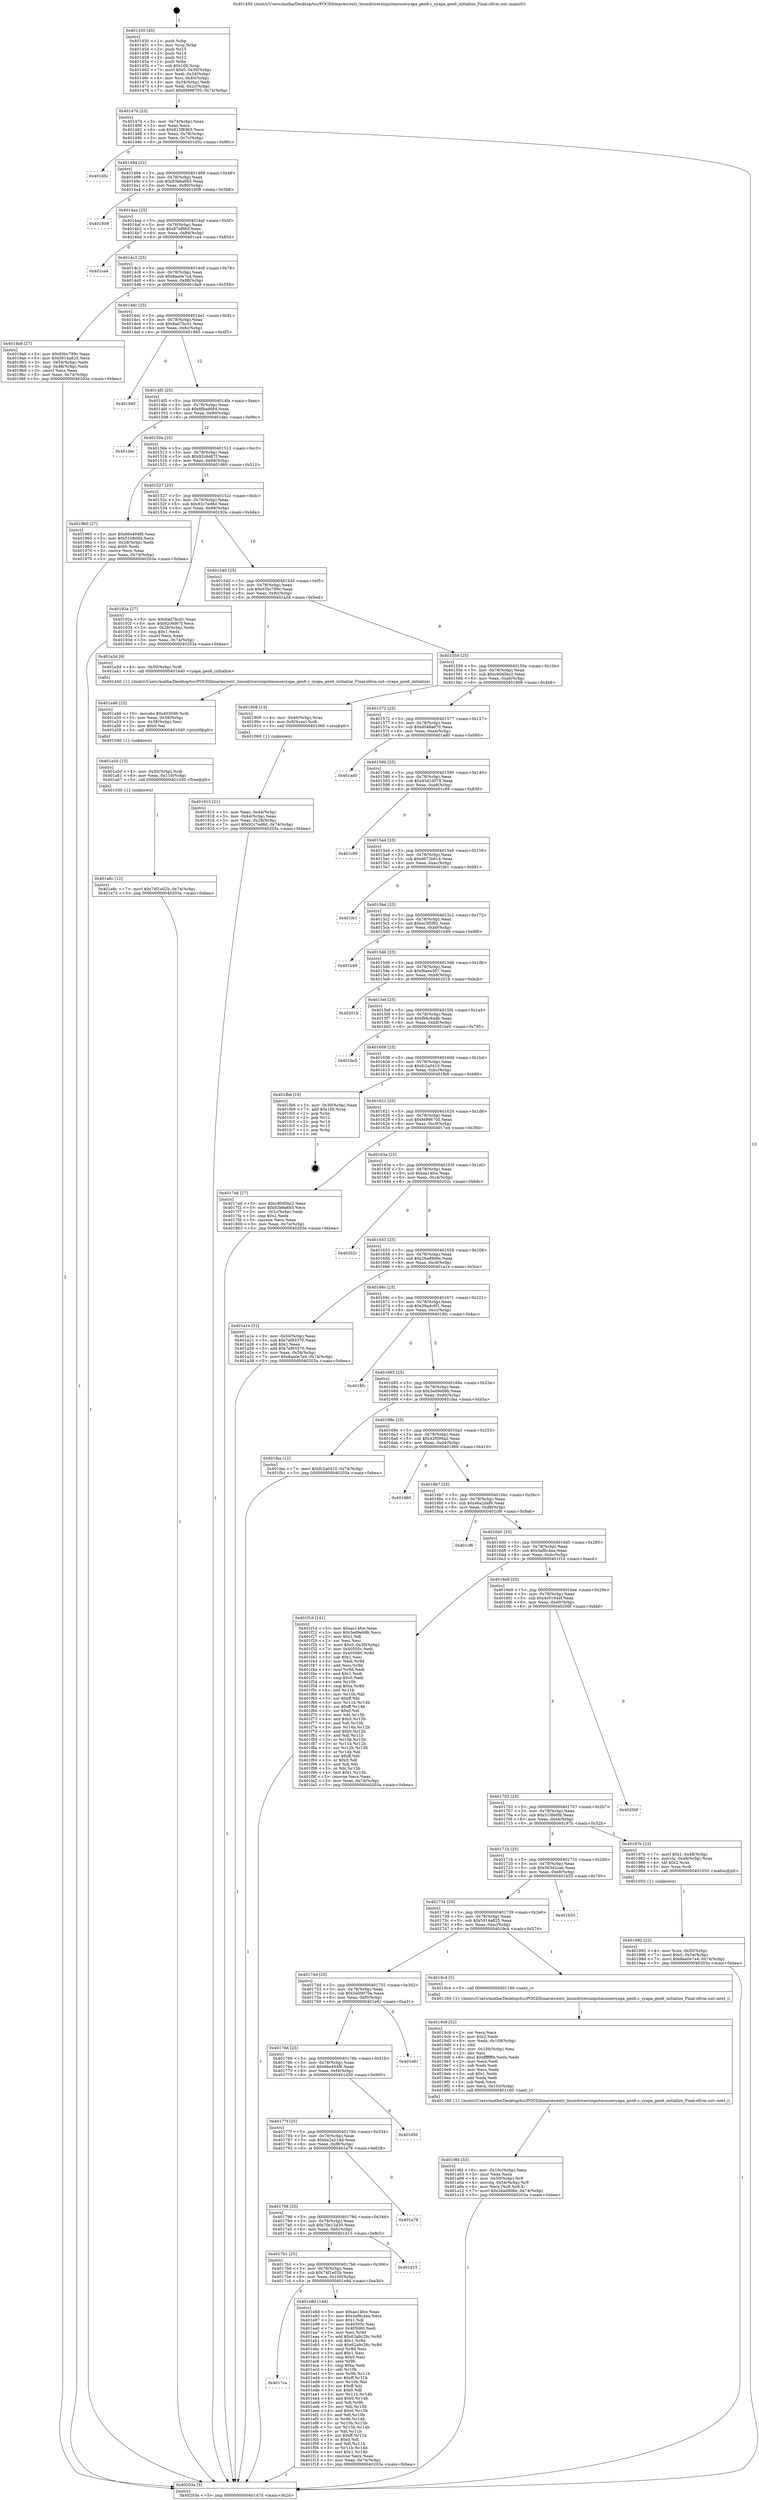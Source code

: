 digraph "0x401450" {
  label = "0x401450 (/mnt/c/Users/mathe/Desktop/tcc/POCII/binaries/extr_linuxdriversinputmousecyapa_gen6.c_cyapa_gen6_initialize_Final-ollvm.out::main(0))"
  labelloc = "t"
  node[shape=record]

  Entry [label="",width=0.3,height=0.3,shape=circle,fillcolor=black,style=filled]
  "0x40147d" [label="{
     0x40147d [23]\l
     | [instrs]\l
     &nbsp;&nbsp;0x40147d \<+3\>: mov -0x74(%rbp),%eax\l
     &nbsp;&nbsp;0x401480 \<+2\>: mov %eax,%ecx\l
     &nbsp;&nbsp;0x401482 \<+6\>: sub $0x815f8363,%ecx\l
     &nbsp;&nbsp;0x401488 \<+3\>: mov %eax,-0x78(%rbp)\l
     &nbsp;&nbsp;0x40148b \<+3\>: mov %ecx,-0x7c(%rbp)\l
     &nbsp;&nbsp;0x40148e \<+6\>: je 0000000000401d5c \<main+0x90c\>\l
  }"]
  "0x401d5c" [label="{
     0x401d5c\l
  }", style=dashed]
  "0x401494" [label="{
     0x401494 [22]\l
     | [instrs]\l
     &nbsp;&nbsp;0x401494 \<+5\>: jmp 0000000000401499 \<main+0x49\>\l
     &nbsp;&nbsp;0x401499 \<+3\>: mov -0x78(%rbp),%eax\l
     &nbsp;&nbsp;0x40149c \<+5\>: sub $0x83b6a6b5,%eax\l
     &nbsp;&nbsp;0x4014a1 \<+3\>: mov %eax,-0x80(%rbp)\l
     &nbsp;&nbsp;0x4014a4 \<+6\>: je 0000000000401808 \<main+0x3b8\>\l
  }"]
  Exit [label="",width=0.3,height=0.3,shape=circle,fillcolor=black,style=filled,peripheries=2]
  "0x401808" [label="{
     0x401808\l
  }", style=dashed]
  "0x4014aa" [label="{
     0x4014aa [25]\l
     | [instrs]\l
     &nbsp;&nbsp;0x4014aa \<+5\>: jmp 00000000004014af \<main+0x5f\>\l
     &nbsp;&nbsp;0x4014af \<+3\>: mov -0x78(%rbp),%eax\l
     &nbsp;&nbsp;0x4014b2 \<+5\>: sub $0x87ef6fcf,%eax\l
     &nbsp;&nbsp;0x4014b7 \<+6\>: mov %eax,-0x84(%rbp)\l
     &nbsp;&nbsp;0x4014bd \<+6\>: je 0000000000401ca4 \<main+0x854\>\l
  }"]
  "0x4017ca" [label="{
     0x4017ca\l
  }", style=dashed]
  "0x401ca4" [label="{
     0x401ca4\l
  }", style=dashed]
  "0x4014c3" [label="{
     0x4014c3 [25]\l
     | [instrs]\l
     &nbsp;&nbsp;0x4014c3 \<+5\>: jmp 00000000004014c8 \<main+0x78\>\l
     &nbsp;&nbsp;0x4014c8 \<+3\>: mov -0x78(%rbp),%eax\l
     &nbsp;&nbsp;0x4014cb \<+5\>: sub $0x8aa0e7a4,%eax\l
     &nbsp;&nbsp;0x4014d0 \<+6\>: mov %eax,-0x88(%rbp)\l
     &nbsp;&nbsp;0x4014d6 \<+6\>: je 00000000004019a9 \<main+0x559\>\l
  }"]
  "0x401e8d" [label="{
     0x401e8d [144]\l
     | [instrs]\l
     &nbsp;&nbsp;0x401e8d \<+5\>: mov $0xae14fce,%eax\l
     &nbsp;&nbsp;0x401e92 \<+5\>: mov $0x4af8c4ea,%ecx\l
     &nbsp;&nbsp;0x401e97 \<+2\>: mov $0x1,%dl\l
     &nbsp;&nbsp;0x401e99 \<+7\>: mov 0x40505c,%esi\l
     &nbsp;&nbsp;0x401ea0 \<+7\>: mov 0x405060,%edi\l
     &nbsp;&nbsp;0x401ea7 \<+3\>: mov %esi,%r8d\l
     &nbsp;&nbsp;0x401eaa \<+7\>: add $0x62a9c28c,%r8d\l
     &nbsp;&nbsp;0x401eb1 \<+4\>: sub $0x1,%r8d\l
     &nbsp;&nbsp;0x401eb5 \<+7\>: sub $0x62a9c28c,%r8d\l
     &nbsp;&nbsp;0x401ebc \<+4\>: imul %r8d,%esi\l
     &nbsp;&nbsp;0x401ec0 \<+3\>: and $0x1,%esi\l
     &nbsp;&nbsp;0x401ec3 \<+3\>: cmp $0x0,%esi\l
     &nbsp;&nbsp;0x401ec6 \<+4\>: sete %r9b\l
     &nbsp;&nbsp;0x401eca \<+3\>: cmp $0xa,%edi\l
     &nbsp;&nbsp;0x401ecd \<+4\>: setl %r10b\l
     &nbsp;&nbsp;0x401ed1 \<+3\>: mov %r9b,%r11b\l
     &nbsp;&nbsp;0x401ed4 \<+4\>: xor $0xff,%r11b\l
     &nbsp;&nbsp;0x401ed8 \<+3\>: mov %r10b,%bl\l
     &nbsp;&nbsp;0x401edb \<+3\>: xor $0xff,%bl\l
     &nbsp;&nbsp;0x401ede \<+3\>: xor $0x0,%dl\l
     &nbsp;&nbsp;0x401ee1 \<+3\>: mov %r11b,%r14b\l
     &nbsp;&nbsp;0x401ee4 \<+4\>: and $0x0,%r14b\l
     &nbsp;&nbsp;0x401ee8 \<+3\>: and %dl,%r9b\l
     &nbsp;&nbsp;0x401eeb \<+3\>: mov %bl,%r15b\l
     &nbsp;&nbsp;0x401eee \<+4\>: and $0x0,%r15b\l
     &nbsp;&nbsp;0x401ef2 \<+3\>: and %dl,%r10b\l
     &nbsp;&nbsp;0x401ef5 \<+3\>: or %r9b,%r14b\l
     &nbsp;&nbsp;0x401ef8 \<+3\>: or %r10b,%r15b\l
     &nbsp;&nbsp;0x401efb \<+3\>: xor %r15b,%r14b\l
     &nbsp;&nbsp;0x401efe \<+3\>: or %bl,%r11b\l
     &nbsp;&nbsp;0x401f01 \<+4\>: xor $0xff,%r11b\l
     &nbsp;&nbsp;0x401f05 \<+3\>: or $0x0,%dl\l
     &nbsp;&nbsp;0x401f08 \<+3\>: and %dl,%r11b\l
     &nbsp;&nbsp;0x401f0b \<+3\>: or %r11b,%r14b\l
     &nbsp;&nbsp;0x401f0e \<+4\>: test $0x1,%r14b\l
     &nbsp;&nbsp;0x401f12 \<+3\>: cmovne %ecx,%eax\l
     &nbsp;&nbsp;0x401f15 \<+3\>: mov %eax,-0x74(%rbp)\l
     &nbsp;&nbsp;0x401f18 \<+5\>: jmp 000000000040203a \<main+0xbea\>\l
  }"]
  "0x4019a9" [label="{
     0x4019a9 [27]\l
     | [instrs]\l
     &nbsp;&nbsp;0x4019a9 \<+5\>: mov $0x93bc799c,%eax\l
     &nbsp;&nbsp;0x4019ae \<+5\>: mov $0x5914a825,%ecx\l
     &nbsp;&nbsp;0x4019b3 \<+3\>: mov -0x54(%rbp),%edx\l
     &nbsp;&nbsp;0x4019b6 \<+3\>: cmp -0x48(%rbp),%edx\l
     &nbsp;&nbsp;0x4019b9 \<+3\>: cmovl %ecx,%eax\l
     &nbsp;&nbsp;0x4019bc \<+3\>: mov %eax,-0x74(%rbp)\l
     &nbsp;&nbsp;0x4019bf \<+5\>: jmp 000000000040203a \<main+0xbea\>\l
  }"]
  "0x4014dc" [label="{
     0x4014dc [25]\l
     | [instrs]\l
     &nbsp;&nbsp;0x4014dc \<+5\>: jmp 00000000004014e1 \<main+0x91\>\l
     &nbsp;&nbsp;0x4014e1 \<+3\>: mov -0x78(%rbp),%eax\l
     &nbsp;&nbsp;0x4014e4 \<+5\>: sub $0x8ad7bcd1,%eax\l
     &nbsp;&nbsp;0x4014e9 \<+6\>: mov %eax,-0x8c(%rbp)\l
     &nbsp;&nbsp;0x4014ef \<+6\>: je 0000000000401945 \<main+0x4f5\>\l
  }"]
  "0x4017b1" [label="{
     0x4017b1 [25]\l
     | [instrs]\l
     &nbsp;&nbsp;0x4017b1 \<+5\>: jmp 00000000004017b6 \<main+0x366\>\l
     &nbsp;&nbsp;0x4017b6 \<+3\>: mov -0x78(%rbp),%eax\l
     &nbsp;&nbsp;0x4017b9 \<+5\>: sub $0x74f1e02b,%eax\l
     &nbsp;&nbsp;0x4017be \<+6\>: mov %eax,-0x100(%rbp)\l
     &nbsp;&nbsp;0x4017c4 \<+6\>: je 0000000000401e8d \<main+0xa3d\>\l
  }"]
  "0x401945" [label="{
     0x401945\l
  }", style=dashed]
  "0x4014f5" [label="{
     0x4014f5 [25]\l
     | [instrs]\l
     &nbsp;&nbsp;0x4014f5 \<+5\>: jmp 00000000004014fa \<main+0xaa\>\l
     &nbsp;&nbsp;0x4014fa \<+3\>: mov -0x78(%rbp),%eax\l
     &nbsp;&nbsp;0x4014fd \<+5\>: sub $0x8fbad684,%eax\l
     &nbsp;&nbsp;0x401502 \<+6\>: mov %eax,-0x90(%rbp)\l
     &nbsp;&nbsp;0x401508 \<+6\>: je 0000000000401dec \<main+0x99c\>\l
  }"]
  "0x401d15" [label="{
     0x401d15\l
  }", style=dashed]
  "0x401dec" [label="{
     0x401dec\l
  }", style=dashed]
  "0x40150e" [label="{
     0x40150e [25]\l
     | [instrs]\l
     &nbsp;&nbsp;0x40150e \<+5\>: jmp 0000000000401513 \<main+0xc3\>\l
     &nbsp;&nbsp;0x401513 \<+3\>: mov -0x78(%rbp),%eax\l
     &nbsp;&nbsp;0x401516 \<+5\>: sub $0x92c6d67f,%eax\l
     &nbsp;&nbsp;0x40151b \<+6\>: mov %eax,-0x94(%rbp)\l
     &nbsp;&nbsp;0x401521 \<+6\>: je 0000000000401960 \<main+0x510\>\l
  }"]
  "0x401798" [label="{
     0x401798 [25]\l
     | [instrs]\l
     &nbsp;&nbsp;0x401798 \<+5\>: jmp 000000000040179d \<main+0x34d\>\l
     &nbsp;&nbsp;0x40179d \<+3\>: mov -0x78(%rbp),%eax\l
     &nbsp;&nbsp;0x4017a0 \<+5\>: sub $0x70e12d30,%eax\l
     &nbsp;&nbsp;0x4017a5 \<+6\>: mov %eax,-0xfc(%rbp)\l
     &nbsp;&nbsp;0x4017ab \<+6\>: je 0000000000401d15 \<main+0x8c5\>\l
  }"]
  "0x401960" [label="{
     0x401960 [27]\l
     | [instrs]\l
     &nbsp;&nbsp;0x401960 \<+5\>: mov $0x66e494f6,%eax\l
     &nbsp;&nbsp;0x401965 \<+5\>: mov $0x510fe0fd,%ecx\l
     &nbsp;&nbsp;0x40196a \<+3\>: mov -0x28(%rbp),%edx\l
     &nbsp;&nbsp;0x40196d \<+3\>: cmp $0x0,%edx\l
     &nbsp;&nbsp;0x401970 \<+3\>: cmove %ecx,%eax\l
     &nbsp;&nbsp;0x401973 \<+3\>: mov %eax,-0x74(%rbp)\l
     &nbsp;&nbsp;0x401976 \<+5\>: jmp 000000000040203a \<main+0xbea\>\l
  }"]
  "0x401527" [label="{
     0x401527 [25]\l
     | [instrs]\l
     &nbsp;&nbsp;0x401527 \<+5\>: jmp 000000000040152c \<main+0xdc\>\l
     &nbsp;&nbsp;0x40152c \<+3\>: mov -0x78(%rbp),%eax\l
     &nbsp;&nbsp;0x40152f \<+5\>: sub $0x92c7ed6d,%eax\l
     &nbsp;&nbsp;0x401534 \<+6\>: mov %eax,-0x98(%rbp)\l
     &nbsp;&nbsp;0x40153a \<+6\>: je 000000000040192a \<main+0x4da\>\l
  }"]
  "0x401a78" [label="{
     0x401a78\l
  }", style=dashed]
  "0x40192a" [label="{
     0x40192a [27]\l
     | [instrs]\l
     &nbsp;&nbsp;0x40192a \<+5\>: mov $0x8ad7bcd1,%eax\l
     &nbsp;&nbsp;0x40192f \<+5\>: mov $0x92c6d67f,%ecx\l
     &nbsp;&nbsp;0x401934 \<+3\>: mov -0x28(%rbp),%edx\l
     &nbsp;&nbsp;0x401937 \<+3\>: cmp $0x1,%edx\l
     &nbsp;&nbsp;0x40193a \<+3\>: cmovl %ecx,%eax\l
     &nbsp;&nbsp;0x40193d \<+3\>: mov %eax,-0x74(%rbp)\l
     &nbsp;&nbsp;0x401940 \<+5\>: jmp 000000000040203a \<main+0xbea\>\l
  }"]
  "0x401540" [label="{
     0x401540 [25]\l
     | [instrs]\l
     &nbsp;&nbsp;0x401540 \<+5\>: jmp 0000000000401545 \<main+0xf5\>\l
     &nbsp;&nbsp;0x401545 \<+3\>: mov -0x78(%rbp),%eax\l
     &nbsp;&nbsp;0x401548 \<+5\>: sub $0x93bc799c,%eax\l
     &nbsp;&nbsp;0x40154d \<+6\>: mov %eax,-0x9c(%rbp)\l
     &nbsp;&nbsp;0x401553 \<+6\>: je 0000000000401a3d \<main+0x5ed\>\l
  }"]
  "0x40177f" [label="{
     0x40177f [25]\l
     | [instrs]\l
     &nbsp;&nbsp;0x40177f \<+5\>: jmp 0000000000401784 \<main+0x334\>\l
     &nbsp;&nbsp;0x401784 \<+3\>: mov -0x78(%rbp),%eax\l
     &nbsp;&nbsp;0x401787 \<+5\>: sub $0x6e2a214d,%eax\l
     &nbsp;&nbsp;0x40178c \<+6\>: mov %eax,-0xf8(%rbp)\l
     &nbsp;&nbsp;0x401792 \<+6\>: je 0000000000401a78 \<main+0x628\>\l
  }"]
  "0x401a3d" [label="{
     0x401a3d [9]\l
     | [instrs]\l
     &nbsp;&nbsp;0x401a3d \<+4\>: mov -0x50(%rbp),%rdi\l
     &nbsp;&nbsp;0x401a41 \<+5\>: call 0000000000401440 \<cyapa_gen6_initialize\>\l
     | [calls]\l
     &nbsp;&nbsp;0x401440 \{1\} (/mnt/c/Users/mathe/Desktop/tcc/POCII/binaries/extr_linuxdriversinputmousecyapa_gen6.c_cyapa_gen6_initialize_Final-ollvm.out::cyapa_gen6_initialize)\l
  }"]
  "0x401559" [label="{
     0x401559 [25]\l
     | [instrs]\l
     &nbsp;&nbsp;0x401559 \<+5\>: jmp 000000000040155e \<main+0x10e\>\l
     &nbsp;&nbsp;0x40155e \<+3\>: mov -0x78(%rbp),%eax\l
     &nbsp;&nbsp;0x401561 \<+5\>: sub $0xc90d5bc2,%eax\l
     &nbsp;&nbsp;0x401566 \<+6\>: mov %eax,-0xa0(%rbp)\l
     &nbsp;&nbsp;0x40156c \<+6\>: je 0000000000401908 \<main+0x4b8\>\l
  }"]
  "0x401d50" [label="{
     0x401d50\l
  }", style=dashed]
  "0x401908" [label="{
     0x401908 [13]\l
     | [instrs]\l
     &nbsp;&nbsp;0x401908 \<+4\>: mov -0x40(%rbp),%rax\l
     &nbsp;&nbsp;0x40190c \<+4\>: mov 0x8(%rax),%rdi\l
     &nbsp;&nbsp;0x401910 \<+5\>: call 0000000000401060 \<atoi@plt\>\l
     | [calls]\l
     &nbsp;&nbsp;0x401060 \{1\} (unknown)\l
  }"]
  "0x401572" [label="{
     0x401572 [25]\l
     | [instrs]\l
     &nbsp;&nbsp;0x401572 \<+5\>: jmp 0000000000401577 \<main+0x127\>\l
     &nbsp;&nbsp;0x401577 \<+3\>: mov -0x78(%rbp),%eax\l
     &nbsp;&nbsp;0x40157a \<+5\>: sub $0xd048a670,%eax\l
     &nbsp;&nbsp;0x40157f \<+6\>: mov %eax,-0xa4(%rbp)\l
     &nbsp;&nbsp;0x401585 \<+6\>: je 0000000000401ad0 \<main+0x680\>\l
  }"]
  "0x401766" [label="{
     0x401766 [25]\l
     | [instrs]\l
     &nbsp;&nbsp;0x401766 \<+5\>: jmp 000000000040176b \<main+0x31b\>\l
     &nbsp;&nbsp;0x40176b \<+3\>: mov -0x78(%rbp),%eax\l
     &nbsp;&nbsp;0x40176e \<+5\>: sub $0x66e494f6,%eax\l
     &nbsp;&nbsp;0x401773 \<+6\>: mov %eax,-0xf4(%rbp)\l
     &nbsp;&nbsp;0x401779 \<+6\>: je 0000000000401d50 \<main+0x900\>\l
  }"]
  "0x401ad0" [label="{
     0x401ad0\l
  }", style=dashed]
  "0x40158b" [label="{
     0x40158b [25]\l
     | [instrs]\l
     &nbsp;&nbsp;0x40158b \<+5\>: jmp 0000000000401590 \<main+0x140\>\l
     &nbsp;&nbsp;0x401590 \<+3\>: mov -0x78(%rbp),%eax\l
     &nbsp;&nbsp;0x401593 \<+5\>: sub $0xd3d1d078,%eax\l
     &nbsp;&nbsp;0x401598 \<+6\>: mov %eax,-0xa8(%rbp)\l
     &nbsp;&nbsp;0x40159e \<+6\>: je 0000000000401c89 \<main+0x839\>\l
  }"]
  "0x401e81" [label="{
     0x401e81\l
  }", style=dashed]
  "0x401c89" [label="{
     0x401c89\l
  }", style=dashed]
  "0x4015a4" [label="{
     0x4015a4 [25]\l
     | [instrs]\l
     &nbsp;&nbsp;0x4015a4 \<+5\>: jmp 00000000004015a9 \<main+0x159\>\l
     &nbsp;&nbsp;0x4015a9 \<+3\>: mov -0x78(%rbp),%eax\l
     &nbsp;&nbsp;0x4015ac \<+5\>: sub $0xd672b614,%eax\l
     &nbsp;&nbsp;0x4015b1 \<+6\>: mov %eax,-0xac(%rbp)\l
     &nbsp;&nbsp;0x4015b7 \<+6\>: je 0000000000401fe1 \<main+0xb91\>\l
  }"]
  "0x401a6c" [label="{
     0x401a6c [12]\l
     | [instrs]\l
     &nbsp;&nbsp;0x401a6c \<+7\>: movl $0x74f1e02b,-0x74(%rbp)\l
     &nbsp;&nbsp;0x401a73 \<+5\>: jmp 000000000040203a \<main+0xbea\>\l
  }"]
  "0x401fe1" [label="{
     0x401fe1\l
  }", style=dashed]
  "0x4015bd" [label="{
     0x4015bd [25]\l
     | [instrs]\l
     &nbsp;&nbsp;0x4015bd \<+5\>: jmp 00000000004015c2 \<main+0x172\>\l
     &nbsp;&nbsp;0x4015c2 \<+3\>: mov -0x78(%rbp),%eax\l
     &nbsp;&nbsp;0x4015c5 \<+5\>: sub $0xec3f5f92,%eax\l
     &nbsp;&nbsp;0x4015ca \<+6\>: mov %eax,-0xb0(%rbp)\l
     &nbsp;&nbsp;0x4015d0 \<+6\>: je 0000000000401b49 \<main+0x6f9\>\l
  }"]
  "0x401a5d" [label="{
     0x401a5d [15]\l
     | [instrs]\l
     &nbsp;&nbsp;0x401a5d \<+4\>: mov -0x50(%rbp),%rdi\l
     &nbsp;&nbsp;0x401a61 \<+6\>: mov %eax,-0x110(%rbp)\l
     &nbsp;&nbsp;0x401a67 \<+5\>: call 0000000000401030 \<free@plt\>\l
     | [calls]\l
     &nbsp;&nbsp;0x401030 \{1\} (unknown)\l
  }"]
  "0x401b49" [label="{
     0x401b49\l
  }", style=dashed]
  "0x4015d6" [label="{
     0x4015d6 [25]\l
     | [instrs]\l
     &nbsp;&nbsp;0x4015d6 \<+5\>: jmp 00000000004015db \<main+0x18b\>\l
     &nbsp;&nbsp;0x4015db \<+3\>: mov -0x78(%rbp),%eax\l
     &nbsp;&nbsp;0x4015de \<+5\>: sub $0xf6aea367,%eax\l
     &nbsp;&nbsp;0x4015e3 \<+6\>: mov %eax,-0xb4(%rbp)\l
     &nbsp;&nbsp;0x4015e9 \<+6\>: je 000000000040201b \<main+0xbcb\>\l
  }"]
  "0x401a46" [label="{
     0x401a46 [23]\l
     | [instrs]\l
     &nbsp;&nbsp;0x401a46 \<+10\>: movabs $0x4030d6,%rdi\l
     &nbsp;&nbsp;0x401a50 \<+3\>: mov %eax,-0x58(%rbp)\l
     &nbsp;&nbsp;0x401a53 \<+3\>: mov -0x58(%rbp),%esi\l
     &nbsp;&nbsp;0x401a56 \<+2\>: mov $0x0,%al\l
     &nbsp;&nbsp;0x401a58 \<+5\>: call 0000000000401040 \<printf@plt\>\l
     | [calls]\l
     &nbsp;&nbsp;0x401040 \{1\} (unknown)\l
  }"]
  "0x40201b" [label="{
     0x40201b\l
  }", style=dashed]
  "0x4015ef" [label="{
     0x4015ef [25]\l
     | [instrs]\l
     &nbsp;&nbsp;0x4015ef \<+5\>: jmp 00000000004015f4 \<main+0x1a4\>\l
     &nbsp;&nbsp;0x4015f4 \<+3\>: mov -0x78(%rbp),%eax\l
     &nbsp;&nbsp;0x4015f7 \<+5\>: sub $0xfb4c84db,%eax\l
     &nbsp;&nbsp;0x4015fc \<+6\>: mov %eax,-0xb8(%rbp)\l
     &nbsp;&nbsp;0x401602 \<+6\>: je 0000000000401be5 \<main+0x795\>\l
  }"]
  "0x4019fd" [label="{
     0x4019fd [33]\l
     | [instrs]\l
     &nbsp;&nbsp;0x4019fd \<+6\>: mov -0x10c(%rbp),%ecx\l
     &nbsp;&nbsp;0x401a03 \<+3\>: imul %eax,%ecx\l
     &nbsp;&nbsp;0x401a06 \<+4\>: mov -0x50(%rbp),%r8\l
     &nbsp;&nbsp;0x401a0a \<+4\>: movslq -0x54(%rbp),%r9\l
     &nbsp;&nbsp;0x401a0e \<+4\>: mov %ecx,(%r8,%r9,4)\l
     &nbsp;&nbsp;0x401a12 \<+7\>: movl $0x26ad906e,-0x74(%rbp)\l
     &nbsp;&nbsp;0x401a19 \<+5\>: jmp 000000000040203a \<main+0xbea\>\l
  }"]
  "0x401be5" [label="{
     0x401be5\l
  }", style=dashed]
  "0x401608" [label="{
     0x401608 [25]\l
     | [instrs]\l
     &nbsp;&nbsp;0x401608 \<+5\>: jmp 000000000040160d \<main+0x1bd\>\l
     &nbsp;&nbsp;0x40160d \<+3\>: mov -0x78(%rbp),%eax\l
     &nbsp;&nbsp;0x401610 \<+5\>: sub $0xfc2a0410,%eax\l
     &nbsp;&nbsp;0x401615 \<+6\>: mov %eax,-0xbc(%rbp)\l
     &nbsp;&nbsp;0x40161b \<+6\>: je 0000000000401fb6 \<main+0xb66\>\l
  }"]
  "0x4019c9" [label="{
     0x4019c9 [52]\l
     | [instrs]\l
     &nbsp;&nbsp;0x4019c9 \<+2\>: xor %ecx,%ecx\l
     &nbsp;&nbsp;0x4019cb \<+5\>: mov $0x2,%edx\l
     &nbsp;&nbsp;0x4019d0 \<+6\>: mov %edx,-0x108(%rbp)\l
     &nbsp;&nbsp;0x4019d6 \<+1\>: cltd\l
     &nbsp;&nbsp;0x4019d7 \<+6\>: mov -0x108(%rbp),%esi\l
     &nbsp;&nbsp;0x4019dd \<+2\>: idiv %esi\l
     &nbsp;&nbsp;0x4019df \<+6\>: imul $0xfffffffe,%edx,%edx\l
     &nbsp;&nbsp;0x4019e5 \<+2\>: mov %ecx,%edi\l
     &nbsp;&nbsp;0x4019e7 \<+2\>: sub %edx,%edi\l
     &nbsp;&nbsp;0x4019e9 \<+2\>: mov %ecx,%edx\l
     &nbsp;&nbsp;0x4019eb \<+3\>: sub $0x1,%edx\l
     &nbsp;&nbsp;0x4019ee \<+2\>: add %edx,%edi\l
     &nbsp;&nbsp;0x4019f0 \<+2\>: sub %edi,%ecx\l
     &nbsp;&nbsp;0x4019f2 \<+6\>: mov %ecx,-0x10c(%rbp)\l
     &nbsp;&nbsp;0x4019f8 \<+5\>: call 0000000000401160 \<next_i\>\l
     | [calls]\l
     &nbsp;&nbsp;0x401160 \{1\} (/mnt/c/Users/mathe/Desktop/tcc/POCII/binaries/extr_linuxdriversinputmousecyapa_gen6.c_cyapa_gen6_initialize_Final-ollvm.out::next_i)\l
  }"]
  "0x401fb6" [label="{
     0x401fb6 [19]\l
     | [instrs]\l
     &nbsp;&nbsp;0x401fb6 \<+3\>: mov -0x30(%rbp),%eax\l
     &nbsp;&nbsp;0x401fb9 \<+7\>: add $0x100,%rsp\l
     &nbsp;&nbsp;0x401fc0 \<+1\>: pop %rbx\l
     &nbsp;&nbsp;0x401fc1 \<+2\>: pop %r12\l
     &nbsp;&nbsp;0x401fc3 \<+2\>: pop %r14\l
     &nbsp;&nbsp;0x401fc5 \<+2\>: pop %r15\l
     &nbsp;&nbsp;0x401fc7 \<+1\>: pop %rbp\l
     &nbsp;&nbsp;0x401fc8 \<+1\>: ret\l
  }"]
  "0x401621" [label="{
     0x401621 [25]\l
     | [instrs]\l
     &nbsp;&nbsp;0x401621 \<+5\>: jmp 0000000000401626 \<main+0x1d6\>\l
     &nbsp;&nbsp;0x401626 \<+3\>: mov -0x78(%rbp),%eax\l
     &nbsp;&nbsp;0x401629 \<+5\>: sub $0xfd996705,%eax\l
     &nbsp;&nbsp;0x40162e \<+6\>: mov %eax,-0xc0(%rbp)\l
     &nbsp;&nbsp;0x401634 \<+6\>: je 00000000004017ed \<main+0x39d\>\l
  }"]
  "0x40174d" [label="{
     0x40174d [25]\l
     | [instrs]\l
     &nbsp;&nbsp;0x40174d \<+5\>: jmp 0000000000401752 \<main+0x302\>\l
     &nbsp;&nbsp;0x401752 \<+3\>: mov -0x78(%rbp),%eax\l
     &nbsp;&nbsp;0x401755 \<+5\>: sub $0x5e00070a,%eax\l
     &nbsp;&nbsp;0x40175a \<+6\>: mov %eax,-0xf0(%rbp)\l
     &nbsp;&nbsp;0x401760 \<+6\>: je 0000000000401e81 \<main+0xa31\>\l
  }"]
  "0x4017ed" [label="{
     0x4017ed [27]\l
     | [instrs]\l
     &nbsp;&nbsp;0x4017ed \<+5\>: mov $0xc90d5bc2,%eax\l
     &nbsp;&nbsp;0x4017f2 \<+5\>: mov $0x83b6a6b5,%ecx\l
     &nbsp;&nbsp;0x4017f7 \<+3\>: mov -0x2c(%rbp),%edx\l
     &nbsp;&nbsp;0x4017fa \<+3\>: cmp $0x2,%edx\l
     &nbsp;&nbsp;0x4017fd \<+3\>: cmovne %ecx,%eax\l
     &nbsp;&nbsp;0x401800 \<+3\>: mov %eax,-0x74(%rbp)\l
     &nbsp;&nbsp;0x401803 \<+5\>: jmp 000000000040203a \<main+0xbea\>\l
  }"]
  "0x40163a" [label="{
     0x40163a [25]\l
     | [instrs]\l
     &nbsp;&nbsp;0x40163a \<+5\>: jmp 000000000040163f \<main+0x1ef\>\l
     &nbsp;&nbsp;0x40163f \<+3\>: mov -0x78(%rbp),%eax\l
     &nbsp;&nbsp;0x401642 \<+5\>: sub $0xae14fce,%eax\l
     &nbsp;&nbsp;0x401647 \<+6\>: mov %eax,-0xc4(%rbp)\l
     &nbsp;&nbsp;0x40164d \<+6\>: je 000000000040202c \<main+0xbdc\>\l
  }"]
  "0x40203a" [label="{
     0x40203a [5]\l
     | [instrs]\l
     &nbsp;&nbsp;0x40203a \<+5\>: jmp 000000000040147d \<main+0x2d\>\l
  }"]
  "0x401450" [label="{
     0x401450 [45]\l
     | [instrs]\l
     &nbsp;&nbsp;0x401450 \<+1\>: push %rbp\l
     &nbsp;&nbsp;0x401451 \<+3\>: mov %rsp,%rbp\l
     &nbsp;&nbsp;0x401454 \<+2\>: push %r15\l
     &nbsp;&nbsp;0x401456 \<+2\>: push %r14\l
     &nbsp;&nbsp;0x401458 \<+2\>: push %r12\l
     &nbsp;&nbsp;0x40145a \<+1\>: push %rbx\l
     &nbsp;&nbsp;0x40145b \<+7\>: sub $0x100,%rsp\l
     &nbsp;&nbsp;0x401462 \<+7\>: movl $0x0,-0x30(%rbp)\l
     &nbsp;&nbsp;0x401469 \<+3\>: mov %edi,-0x34(%rbp)\l
     &nbsp;&nbsp;0x40146c \<+4\>: mov %rsi,-0x40(%rbp)\l
     &nbsp;&nbsp;0x401470 \<+3\>: mov -0x34(%rbp),%edi\l
     &nbsp;&nbsp;0x401473 \<+3\>: mov %edi,-0x2c(%rbp)\l
     &nbsp;&nbsp;0x401476 \<+7\>: movl $0xfd996705,-0x74(%rbp)\l
  }"]
  "0x401915" [label="{
     0x401915 [21]\l
     | [instrs]\l
     &nbsp;&nbsp;0x401915 \<+3\>: mov %eax,-0x44(%rbp)\l
     &nbsp;&nbsp;0x401918 \<+3\>: mov -0x44(%rbp),%eax\l
     &nbsp;&nbsp;0x40191b \<+3\>: mov %eax,-0x28(%rbp)\l
     &nbsp;&nbsp;0x40191e \<+7\>: movl $0x92c7ed6d,-0x74(%rbp)\l
     &nbsp;&nbsp;0x401925 \<+5\>: jmp 000000000040203a \<main+0xbea\>\l
  }"]
  "0x4019c4" [label="{
     0x4019c4 [5]\l
     | [instrs]\l
     &nbsp;&nbsp;0x4019c4 \<+5\>: call 0000000000401160 \<next_i\>\l
     | [calls]\l
     &nbsp;&nbsp;0x401160 \{1\} (/mnt/c/Users/mathe/Desktop/tcc/POCII/binaries/extr_linuxdriversinputmousecyapa_gen6.c_cyapa_gen6_initialize_Final-ollvm.out::next_i)\l
  }"]
  "0x40202c" [label="{
     0x40202c\l
  }", style=dashed]
  "0x401653" [label="{
     0x401653 [25]\l
     | [instrs]\l
     &nbsp;&nbsp;0x401653 \<+5\>: jmp 0000000000401658 \<main+0x208\>\l
     &nbsp;&nbsp;0x401658 \<+3\>: mov -0x78(%rbp),%eax\l
     &nbsp;&nbsp;0x40165b \<+5\>: sub $0x26ad906e,%eax\l
     &nbsp;&nbsp;0x401660 \<+6\>: mov %eax,-0xc8(%rbp)\l
     &nbsp;&nbsp;0x401666 \<+6\>: je 0000000000401a1e \<main+0x5ce\>\l
  }"]
  "0x401734" [label="{
     0x401734 [25]\l
     | [instrs]\l
     &nbsp;&nbsp;0x401734 \<+5\>: jmp 0000000000401739 \<main+0x2e9\>\l
     &nbsp;&nbsp;0x401739 \<+3\>: mov -0x78(%rbp),%eax\l
     &nbsp;&nbsp;0x40173c \<+5\>: sub $0x5914a825,%eax\l
     &nbsp;&nbsp;0x401741 \<+6\>: mov %eax,-0xec(%rbp)\l
     &nbsp;&nbsp;0x401747 \<+6\>: je 00000000004019c4 \<main+0x574\>\l
  }"]
  "0x401a1e" [label="{
     0x401a1e [31]\l
     | [instrs]\l
     &nbsp;&nbsp;0x401a1e \<+3\>: mov -0x54(%rbp),%eax\l
     &nbsp;&nbsp;0x401a21 \<+5\>: sub $0x7ef93370,%eax\l
     &nbsp;&nbsp;0x401a26 \<+3\>: add $0x1,%eax\l
     &nbsp;&nbsp;0x401a29 \<+5\>: add $0x7ef93370,%eax\l
     &nbsp;&nbsp;0x401a2e \<+3\>: mov %eax,-0x54(%rbp)\l
     &nbsp;&nbsp;0x401a31 \<+7\>: movl $0x8aa0e7a4,-0x74(%rbp)\l
     &nbsp;&nbsp;0x401a38 \<+5\>: jmp 000000000040203a \<main+0xbea\>\l
  }"]
  "0x40166c" [label="{
     0x40166c [25]\l
     | [instrs]\l
     &nbsp;&nbsp;0x40166c \<+5\>: jmp 0000000000401671 \<main+0x221\>\l
     &nbsp;&nbsp;0x401671 \<+3\>: mov -0x78(%rbp),%eax\l
     &nbsp;&nbsp;0x401674 \<+5\>: sub $0x38a4c6f1,%eax\l
     &nbsp;&nbsp;0x401679 \<+6\>: mov %eax,-0xcc(%rbp)\l
     &nbsp;&nbsp;0x40167f \<+6\>: je 00000000004018fc \<main+0x4ac\>\l
  }"]
  "0x401b55" [label="{
     0x401b55\l
  }", style=dashed]
  "0x4018fc" [label="{
     0x4018fc\l
  }", style=dashed]
  "0x401685" [label="{
     0x401685 [25]\l
     | [instrs]\l
     &nbsp;&nbsp;0x401685 \<+5\>: jmp 000000000040168a \<main+0x23a\>\l
     &nbsp;&nbsp;0x40168a \<+3\>: mov -0x78(%rbp),%eax\l
     &nbsp;&nbsp;0x40168d \<+5\>: sub $0x3ed9eb9b,%eax\l
     &nbsp;&nbsp;0x401692 \<+6\>: mov %eax,-0xd0(%rbp)\l
     &nbsp;&nbsp;0x401698 \<+6\>: je 0000000000401faa \<main+0xb5a\>\l
  }"]
  "0x401992" [label="{
     0x401992 [23]\l
     | [instrs]\l
     &nbsp;&nbsp;0x401992 \<+4\>: mov %rax,-0x50(%rbp)\l
     &nbsp;&nbsp;0x401996 \<+7\>: movl $0x0,-0x54(%rbp)\l
     &nbsp;&nbsp;0x40199d \<+7\>: movl $0x8aa0e7a4,-0x74(%rbp)\l
     &nbsp;&nbsp;0x4019a4 \<+5\>: jmp 000000000040203a \<main+0xbea\>\l
  }"]
  "0x401faa" [label="{
     0x401faa [12]\l
     | [instrs]\l
     &nbsp;&nbsp;0x401faa \<+7\>: movl $0xfc2a0410,-0x74(%rbp)\l
     &nbsp;&nbsp;0x401fb1 \<+5\>: jmp 000000000040203a \<main+0xbea\>\l
  }"]
  "0x40169e" [label="{
     0x40169e [25]\l
     | [instrs]\l
     &nbsp;&nbsp;0x40169e \<+5\>: jmp 00000000004016a3 \<main+0x253\>\l
     &nbsp;&nbsp;0x4016a3 \<+3\>: mov -0x78(%rbp),%eax\l
     &nbsp;&nbsp;0x4016a6 \<+5\>: sub $0x42f099a2,%eax\l
     &nbsp;&nbsp;0x4016ab \<+6\>: mov %eax,-0xd4(%rbp)\l
     &nbsp;&nbsp;0x4016b1 \<+6\>: je 0000000000401860 \<main+0x410\>\l
  }"]
  "0x40171b" [label="{
     0x40171b [25]\l
     | [instrs]\l
     &nbsp;&nbsp;0x40171b \<+5\>: jmp 0000000000401720 \<main+0x2d0\>\l
     &nbsp;&nbsp;0x401720 \<+3\>: mov -0x78(%rbp),%eax\l
     &nbsp;&nbsp;0x401723 \<+5\>: sub $0x563d2cab,%eax\l
     &nbsp;&nbsp;0x401728 \<+6\>: mov %eax,-0xe8(%rbp)\l
     &nbsp;&nbsp;0x40172e \<+6\>: je 0000000000401b55 \<main+0x705\>\l
  }"]
  "0x401860" [label="{
     0x401860\l
  }", style=dashed]
  "0x4016b7" [label="{
     0x4016b7 [25]\l
     | [instrs]\l
     &nbsp;&nbsp;0x4016b7 \<+5\>: jmp 00000000004016bc \<main+0x26c\>\l
     &nbsp;&nbsp;0x4016bc \<+3\>: mov -0x78(%rbp),%eax\l
     &nbsp;&nbsp;0x4016bf \<+5\>: sub $0x46a2daf9,%eax\l
     &nbsp;&nbsp;0x4016c4 \<+6\>: mov %eax,-0xd8(%rbp)\l
     &nbsp;&nbsp;0x4016ca \<+6\>: je 0000000000401cf6 \<main+0x8a6\>\l
  }"]
  "0x40197b" [label="{
     0x40197b [23]\l
     | [instrs]\l
     &nbsp;&nbsp;0x40197b \<+7\>: movl $0x1,-0x48(%rbp)\l
     &nbsp;&nbsp;0x401982 \<+4\>: movslq -0x48(%rbp),%rax\l
     &nbsp;&nbsp;0x401986 \<+4\>: shl $0x2,%rax\l
     &nbsp;&nbsp;0x40198a \<+3\>: mov %rax,%rdi\l
     &nbsp;&nbsp;0x40198d \<+5\>: call 0000000000401050 \<malloc@plt\>\l
     | [calls]\l
     &nbsp;&nbsp;0x401050 \{1\} (unknown)\l
  }"]
  "0x401cf6" [label="{
     0x401cf6\l
  }", style=dashed]
  "0x4016d0" [label="{
     0x4016d0 [25]\l
     | [instrs]\l
     &nbsp;&nbsp;0x4016d0 \<+5\>: jmp 00000000004016d5 \<main+0x285\>\l
     &nbsp;&nbsp;0x4016d5 \<+3\>: mov -0x78(%rbp),%eax\l
     &nbsp;&nbsp;0x4016d8 \<+5\>: sub $0x4af8c4ea,%eax\l
     &nbsp;&nbsp;0x4016dd \<+6\>: mov %eax,-0xdc(%rbp)\l
     &nbsp;&nbsp;0x4016e3 \<+6\>: je 0000000000401f1d \<main+0xacd\>\l
  }"]
  "0x401702" [label="{
     0x401702 [25]\l
     | [instrs]\l
     &nbsp;&nbsp;0x401702 \<+5\>: jmp 0000000000401707 \<main+0x2b7\>\l
     &nbsp;&nbsp;0x401707 \<+3\>: mov -0x78(%rbp),%eax\l
     &nbsp;&nbsp;0x40170a \<+5\>: sub $0x510fe0fd,%eax\l
     &nbsp;&nbsp;0x40170f \<+6\>: mov %eax,-0xe4(%rbp)\l
     &nbsp;&nbsp;0x401715 \<+6\>: je 000000000040197b \<main+0x52b\>\l
  }"]
  "0x401f1d" [label="{
     0x401f1d [141]\l
     | [instrs]\l
     &nbsp;&nbsp;0x401f1d \<+5\>: mov $0xae14fce,%eax\l
     &nbsp;&nbsp;0x401f22 \<+5\>: mov $0x3ed9eb9b,%ecx\l
     &nbsp;&nbsp;0x401f27 \<+2\>: mov $0x1,%dl\l
     &nbsp;&nbsp;0x401f29 \<+2\>: xor %esi,%esi\l
     &nbsp;&nbsp;0x401f2b \<+7\>: movl $0x0,-0x30(%rbp)\l
     &nbsp;&nbsp;0x401f32 \<+7\>: mov 0x40505c,%edi\l
     &nbsp;&nbsp;0x401f39 \<+8\>: mov 0x405060,%r8d\l
     &nbsp;&nbsp;0x401f41 \<+3\>: sub $0x1,%esi\l
     &nbsp;&nbsp;0x401f44 \<+3\>: mov %edi,%r9d\l
     &nbsp;&nbsp;0x401f47 \<+3\>: add %esi,%r9d\l
     &nbsp;&nbsp;0x401f4a \<+4\>: imul %r9d,%edi\l
     &nbsp;&nbsp;0x401f4e \<+3\>: and $0x1,%edi\l
     &nbsp;&nbsp;0x401f51 \<+3\>: cmp $0x0,%edi\l
     &nbsp;&nbsp;0x401f54 \<+4\>: sete %r10b\l
     &nbsp;&nbsp;0x401f58 \<+4\>: cmp $0xa,%r8d\l
     &nbsp;&nbsp;0x401f5c \<+4\>: setl %r11b\l
     &nbsp;&nbsp;0x401f60 \<+3\>: mov %r10b,%bl\l
     &nbsp;&nbsp;0x401f63 \<+3\>: xor $0xff,%bl\l
     &nbsp;&nbsp;0x401f66 \<+3\>: mov %r11b,%r14b\l
     &nbsp;&nbsp;0x401f69 \<+4\>: xor $0xff,%r14b\l
     &nbsp;&nbsp;0x401f6d \<+3\>: xor $0x0,%dl\l
     &nbsp;&nbsp;0x401f70 \<+3\>: mov %bl,%r15b\l
     &nbsp;&nbsp;0x401f73 \<+4\>: and $0x0,%r15b\l
     &nbsp;&nbsp;0x401f77 \<+3\>: and %dl,%r10b\l
     &nbsp;&nbsp;0x401f7a \<+3\>: mov %r14b,%r12b\l
     &nbsp;&nbsp;0x401f7d \<+4\>: and $0x0,%r12b\l
     &nbsp;&nbsp;0x401f81 \<+3\>: and %dl,%r11b\l
     &nbsp;&nbsp;0x401f84 \<+3\>: or %r10b,%r15b\l
     &nbsp;&nbsp;0x401f87 \<+3\>: or %r11b,%r12b\l
     &nbsp;&nbsp;0x401f8a \<+3\>: xor %r12b,%r15b\l
     &nbsp;&nbsp;0x401f8d \<+3\>: or %r14b,%bl\l
     &nbsp;&nbsp;0x401f90 \<+3\>: xor $0xff,%bl\l
     &nbsp;&nbsp;0x401f93 \<+3\>: or $0x0,%dl\l
     &nbsp;&nbsp;0x401f96 \<+2\>: and %dl,%bl\l
     &nbsp;&nbsp;0x401f98 \<+3\>: or %bl,%r15b\l
     &nbsp;&nbsp;0x401f9b \<+4\>: test $0x1,%r15b\l
     &nbsp;&nbsp;0x401f9f \<+3\>: cmovne %ecx,%eax\l
     &nbsp;&nbsp;0x401fa2 \<+3\>: mov %eax,-0x74(%rbp)\l
     &nbsp;&nbsp;0x401fa5 \<+5\>: jmp 000000000040203a \<main+0xbea\>\l
  }"]
  "0x4016e9" [label="{
     0x4016e9 [25]\l
     | [instrs]\l
     &nbsp;&nbsp;0x4016e9 \<+5\>: jmp 00000000004016ee \<main+0x29e\>\l
     &nbsp;&nbsp;0x4016ee \<+3\>: mov -0x78(%rbp),%eax\l
     &nbsp;&nbsp;0x4016f1 \<+5\>: sub $0x4c0194ef,%eax\l
     &nbsp;&nbsp;0x4016f6 \<+6\>: mov %eax,-0xe0(%rbp)\l
     &nbsp;&nbsp;0x4016fc \<+6\>: je 000000000040200f \<main+0xbbf\>\l
  }"]
  "0x40200f" [label="{
     0x40200f\l
  }", style=dashed]
  Entry -> "0x401450" [label=" 1"]
  "0x40147d" -> "0x401d5c" [label=" 0"]
  "0x40147d" -> "0x401494" [label=" 14"]
  "0x401fb6" -> Exit [label=" 1"]
  "0x401494" -> "0x401808" [label=" 0"]
  "0x401494" -> "0x4014aa" [label=" 14"]
  "0x401faa" -> "0x40203a" [label=" 1"]
  "0x4014aa" -> "0x401ca4" [label=" 0"]
  "0x4014aa" -> "0x4014c3" [label=" 14"]
  "0x401f1d" -> "0x40203a" [label=" 1"]
  "0x4014c3" -> "0x4019a9" [label=" 2"]
  "0x4014c3" -> "0x4014dc" [label=" 12"]
  "0x401e8d" -> "0x40203a" [label=" 1"]
  "0x4014dc" -> "0x401945" [label=" 0"]
  "0x4014dc" -> "0x4014f5" [label=" 12"]
  "0x4017b1" -> "0x401e8d" [label=" 1"]
  "0x4014f5" -> "0x401dec" [label=" 0"]
  "0x4014f5" -> "0x40150e" [label=" 12"]
  "0x4017b1" -> "0x4017ca" [label=" 0"]
  "0x40150e" -> "0x401960" [label=" 1"]
  "0x40150e" -> "0x401527" [label=" 11"]
  "0x401798" -> "0x401d15" [label=" 0"]
  "0x401527" -> "0x40192a" [label=" 1"]
  "0x401527" -> "0x401540" [label=" 10"]
  "0x401798" -> "0x4017b1" [label=" 1"]
  "0x401540" -> "0x401a3d" [label=" 1"]
  "0x401540" -> "0x401559" [label=" 9"]
  "0x40177f" -> "0x401a78" [label=" 0"]
  "0x401559" -> "0x401908" [label=" 1"]
  "0x401559" -> "0x401572" [label=" 8"]
  "0x40177f" -> "0x401798" [label=" 1"]
  "0x401572" -> "0x401ad0" [label=" 0"]
  "0x401572" -> "0x40158b" [label=" 8"]
  "0x401766" -> "0x401d50" [label=" 0"]
  "0x40158b" -> "0x401c89" [label=" 0"]
  "0x40158b" -> "0x4015a4" [label=" 8"]
  "0x401766" -> "0x40177f" [label=" 1"]
  "0x4015a4" -> "0x401fe1" [label=" 0"]
  "0x4015a4" -> "0x4015bd" [label=" 8"]
  "0x40174d" -> "0x401e81" [label=" 0"]
  "0x4015bd" -> "0x401b49" [label=" 0"]
  "0x4015bd" -> "0x4015d6" [label=" 8"]
  "0x40174d" -> "0x401766" [label=" 1"]
  "0x4015d6" -> "0x40201b" [label=" 0"]
  "0x4015d6" -> "0x4015ef" [label=" 8"]
  "0x401a6c" -> "0x40203a" [label=" 1"]
  "0x4015ef" -> "0x401be5" [label=" 0"]
  "0x4015ef" -> "0x401608" [label=" 8"]
  "0x401a5d" -> "0x401a6c" [label=" 1"]
  "0x401608" -> "0x401fb6" [label=" 1"]
  "0x401608" -> "0x401621" [label=" 7"]
  "0x401a46" -> "0x401a5d" [label=" 1"]
  "0x401621" -> "0x4017ed" [label=" 1"]
  "0x401621" -> "0x40163a" [label=" 6"]
  "0x4017ed" -> "0x40203a" [label=" 1"]
  "0x401450" -> "0x40147d" [label=" 1"]
  "0x40203a" -> "0x40147d" [label=" 13"]
  "0x401908" -> "0x401915" [label=" 1"]
  "0x401915" -> "0x40203a" [label=" 1"]
  "0x40192a" -> "0x40203a" [label=" 1"]
  "0x401960" -> "0x40203a" [label=" 1"]
  "0x401a3d" -> "0x401a46" [label=" 1"]
  "0x40163a" -> "0x40202c" [label=" 0"]
  "0x40163a" -> "0x401653" [label=" 6"]
  "0x401a1e" -> "0x40203a" [label=" 1"]
  "0x401653" -> "0x401a1e" [label=" 1"]
  "0x401653" -> "0x40166c" [label=" 5"]
  "0x4019c9" -> "0x4019fd" [label=" 1"]
  "0x40166c" -> "0x4018fc" [label=" 0"]
  "0x40166c" -> "0x401685" [label=" 5"]
  "0x4019c4" -> "0x4019c9" [label=" 1"]
  "0x401685" -> "0x401faa" [label=" 1"]
  "0x401685" -> "0x40169e" [label=" 4"]
  "0x401734" -> "0x4019c4" [label=" 1"]
  "0x40169e" -> "0x401860" [label=" 0"]
  "0x40169e" -> "0x4016b7" [label=" 4"]
  "0x4019fd" -> "0x40203a" [label=" 1"]
  "0x4016b7" -> "0x401cf6" [label=" 0"]
  "0x4016b7" -> "0x4016d0" [label=" 4"]
  "0x40171b" -> "0x401734" [label=" 2"]
  "0x4016d0" -> "0x401f1d" [label=" 1"]
  "0x4016d0" -> "0x4016e9" [label=" 3"]
  "0x401734" -> "0x40174d" [label=" 1"]
  "0x4016e9" -> "0x40200f" [label=" 0"]
  "0x4016e9" -> "0x401702" [label=" 3"]
  "0x40171b" -> "0x401b55" [label=" 0"]
  "0x401702" -> "0x40197b" [label=" 1"]
  "0x401702" -> "0x40171b" [label=" 2"]
  "0x40197b" -> "0x401992" [label=" 1"]
  "0x401992" -> "0x40203a" [label=" 1"]
  "0x4019a9" -> "0x40203a" [label=" 2"]
}
